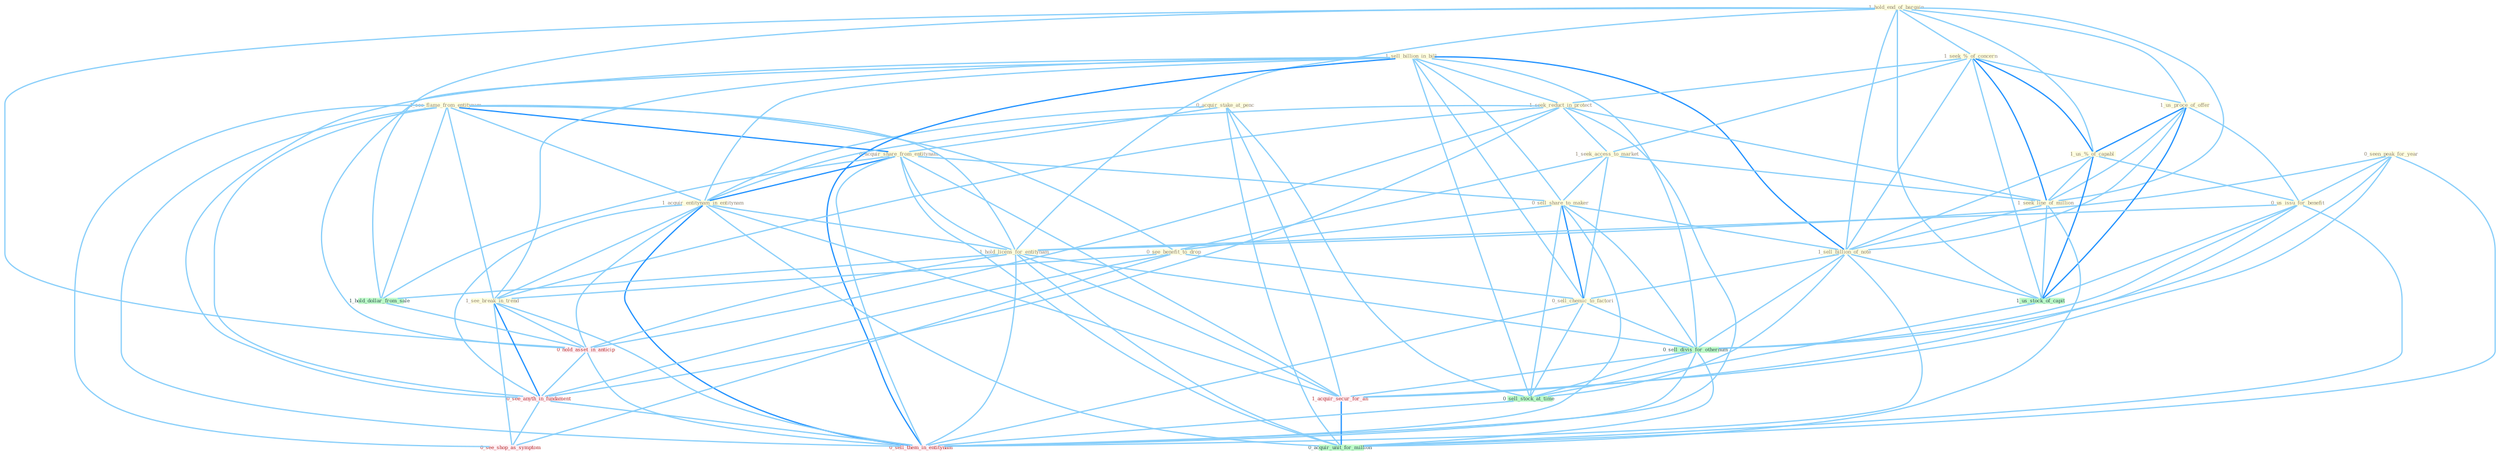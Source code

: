 Graph G{ 
    node
    [shape=polygon,style=filled,width=.5,height=.06,color="#BDFCC9",fixedsize=true,fontsize=4,
    fontcolor="#2f4f4f"];
    {node
    [color="#ffffe0", fontcolor="#8b7d6b"] "1_hold_end_of_bargain " "1_see_flame_from_entitynam " "0_acquir_stake_at_penc " "1_sell_billion_in_bill " "1_seek_%_of_concern " "1_seek_reduct_in_protect " "0_acquir_share_from_entitynam " "1_seek_access_to_market " "0_sell_share_to_maker " "0_seen_peak_for_year " "1_us_proce_of_offer " "1_us_%_of_capabl " "1_acquir_entitynam_in_entitynam " "1_seek_line_of_million " "1_sell_billion_of_note " "0_see_benefit_to_drop " "0_us_issu_for_benefit " "1_see_break_in_trend " "1_hold_licens_for_entitynam " "0_sell_chemic_to_factori "}
{node [color="#fff0f5", fontcolor="#b22222"] "1_acquir_secur_for_an " "0_hold_asset_in_anticip " "0_see_anyth_in_fundament " "0_see_shop_as_symptom " "0_sell_them_in_entitynam "}
edge [color="#B0E2FF"];

	"1_hold_end_of_bargain " -- "1_seek_%_of_concern " [w="1", color="#87cefa" ];
	"1_hold_end_of_bargain " -- "1_us_proce_of_offer " [w="1", color="#87cefa" ];
	"1_hold_end_of_bargain " -- "1_us_%_of_capabl " [w="1", color="#87cefa" ];
	"1_hold_end_of_bargain " -- "1_seek_line_of_million " [w="1", color="#87cefa" ];
	"1_hold_end_of_bargain " -- "1_sell_billion_of_note " [w="1", color="#87cefa" ];
	"1_hold_end_of_bargain " -- "1_hold_licens_for_entitynam " [w="1", color="#87cefa" ];
	"1_hold_end_of_bargain " -- "1_us_stock_of_capit " [w="1", color="#87cefa" ];
	"1_hold_end_of_bargain " -- "1_hold_dollar_from_sale " [w="1", color="#87cefa" ];
	"1_hold_end_of_bargain " -- "0_hold_asset_in_anticip " [w="1", color="#87cefa" ];
	"1_see_flame_from_entitynam " -- "0_acquir_share_from_entitynam " [w="2", color="#1e90ff" , len=0.8];
	"1_see_flame_from_entitynam " -- "1_acquir_entitynam_in_entitynam " [w="1", color="#87cefa" ];
	"1_see_flame_from_entitynam " -- "0_see_benefit_to_drop " [w="1", color="#87cefa" ];
	"1_see_flame_from_entitynam " -- "1_see_break_in_trend " [w="1", color="#87cefa" ];
	"1_see_flame_from_entitynam " -- "1_hold_licens_for_entitynam " [w="1", color="#87cefa" ];
	"1_see_flame_from_entitynam " -- "1_hold_dollar_from_sale " [w="1", color="#87cefa" ];
	"1_see_flame_from_entitynam " -- "0_see_anyth_in_fundament " [w="1", color="#87cefa" ];
	"1_see_flame_from_entitynam " -- "0_see_shop_as_symptom " [w="1", color="#87cefa" ];
	"1_see_flame_from_entitynam " -- "0_sell_them_in_entitynam " [w="1", color="#87cefa" ];
	"0_acquir_stake_at_penc " -- "0_acquir_share_from_entitynam " [w="1", color="#87cefa" ];
	"0_acquir_stake_at_penc " -- "1_acquir_entitynam_in_entitynam " [w="1", color="#87cefa" ];
	"0_acquir_stake_at_penc " -- "1_acquir_secur_for_an " [w="1", color="#87cefa" ];
	"0_acquir_stake_at_penc " -- "0_sell_stock_at_time " [w="1", color="#87cefa" ];
	"0_acquir_stake_at_penc " -- "0_acquir_unit_for_million " [w="1", color="#87cefa" ];
	"1_sell_billion_in_bill " -- "1_seek_reduct_in_protect " [w="1", color="#87cefa" ];
	"1_sell_billion_in_bill " -- "0_sell_share_to_maker " [w="1", color="#87cefa" ];
	"1_sell_billion_in_bill " -- "1_acquir_entitynam_in_entitynam " [w="1", color="#87cefa" ];
	"1_sell_billion_in_bill " -- "1_sell_billion_of_note " [w="2", color="#1e90ff" , len=0.8];
	"1_sell_billion_in_bill " -- "1_see_break_in_trend " [w="1", color="#87cefa" ];
	"1_sell_billion_in_bill " -- "0_sell_chemic_to_factori " [w="1", color="#87cefa" ];
	"1_sell_billion_in_bill " -- "0_sell_divis_for_othernum " [w="1", color="#87cefa" ];
	"1_sell_billion_in_bill " -- "0_hold_asset_in_anticip " [w="1", color="#87cefa" ];
	"1_sell_billion_in_bill " -- "0_sell_stock_at_time " [w="1", color="#87cefa" ];
	"1_sell_billion_in_bill " -- "0_see_anyth_in_fundament " [w="1", color="#87cefa" ];
	"1_sell_billion_in_bill " -- "0_sell_them_in_entitynam " [w="2", color="#1e90ff" , len=0.8];
	"1_seek_%_of_concern " -- "1_seek_reduct_in_protect " [w="1", color="#87cefa" ];
	"1_seek_%_of_concern " -- "1_seek_access_to_market " [w="1", color="#87cefa" ];
	"1_seek_%_of_concern " -- "1_us_proce_of_offer " [w="1", color="#87cefa" ];
	"1_seek_%_of_concern " -- "1_us_%_of_capabl " [w="2", color="#1e90ff" , len=0.8];
	"1_seek_%_of_concern " -- "1_seek_line_of_million " [w="2", color="#1e90ff" , len=0.8];
	"1_seek_%_of_concern " -- "1_sell_billion_of_note " [w="1", color="#87cefa" ];
	"1_seek_%_of_concern " -- "1_us_stock_of_capit " [w="1", color="#87cefa" ];
	"1_seek_reduct_in_protect " -- "1_seek_access_to_market " [w="1", color="#87cefa" ];
	"1_seek_reduct_in_protect " -- "1_acquir_entitynam_in_entitynam " [w="1", color="#87cefa" ];
	"1_seek_reduct_in_protect " -- "1_seek_line_of_million " [w="1", color="#87cefa" ];
	"1_seek_reduct_in_protect " -- "1_see_break_in_trend " [w="1", color="#87cefa" ];
	"1_seek_reduct_in_protect " -- "0_hold_asset_in_anticip " [w="1", color="#87cefa" ];
	"1_seek_reduct_in_protect " -- "0_see_anyth_in_fundament " [w="1", color="#87cefa" ];
	"1_seek_reduct_in_protect " -- "0_sell_them_in_entitynam " [w="1", color="#87cefa" ];
	"0_acquir_share_from_entitynam " -- "0_sell_share_to_maker " [w="1", color="#87cefa" ];
	"0_acquir_share_from_entitynam " -- "1_acquir_entitynam_in_entitynam " [w="2", color="#1e90ff" , len=0.8];
	"0_acquir_share_from_entitynam " -- "1_hold_licens_for_entitynam " [w="1", color="#87cefa" ];
	"0_acquir_share_from_entitynam " -- "1_acquir_secur_for_an " [w="1", color="#87cefa" ];
	"0_acquir_share_from_entitynam " -- "1_hold_dollar_from_sale " [w="1", color="#87cefa" ];
	"0_acquir_share_from_entitynam " -- "0_acquir_unit_for_million " [w="1", color="#87cefa" ];
	"0_acquir_share_from_entitynam " -- "0_sell_them_in_entitynam " [w="1", color="#87cefa" ];
	"1_seek_access_to_market " -- "0_sell_share_to_maker " [w="1", color="#87cefa" ];
	"1_seek_access_to_market " -- "1_seek_line_of_million " [w="1", color="#87cefa" ];
	"1_seek_access_to_market " -- "0_see_benefit_to_drop " [w="1", color="#87cefa" ];
	"1_seek_access_to_market " -- "0_sell_chemic_to_factori " [w="1", color="#87cefa" ];
	"0_sell_share_to_maker " -- "1_sell_billion_of_note " [w="1", color="#87cefa" ];
	"0_sell_share_to_maker " -- "0_see_benefit_to_drop " [w="1", color="#87cefa" ];
	"0_sell_share_to_maker " -- "0_sell_chemic_to_factori " [w="2", color="#1e90ff" , len=0.8];
	"0_sell_share_to_maker " -- "0_sell_divis_for_othernum " [w="1", color="#87cefa" ];
	"0_sell_share_to_maker " -- "0_sell_stock_at_time " [w="1", color="#87cefa" ];
	"0_sell_share_to_maker " -- "0_sell_them_in_entitynam " [w="1", color="#87cefa" ];
	"0_seen_peak_for_year " -- "0_us_issu_for_benefit " [w="1", color="#87cefa" ];
	"0_seen_peak_for_year " -- "1_hold_licens_for_entitynam " [w="1", color="#87cefa" ];
	"0_seen_peak_for_year " -- "0_sell_divis_for_othernum " [w="1", color="#87cefa" ];
	"0_seen_peak_for_year " -- "1_acquir_secur_for_an " [w="1", color="#87cefa" ];
	"0_seen_peak_for_year " -- "0_acquir_unit_for_million " [w="1", color="#87cefa" ];
	"1_us_proce_of_offer " -- "1_us_%_of_capabl " [w="2", color="#1e90ff" , len=0.8];
	"1_us_proce_of_offer " -- "1_seek_line_of_million " [w="1", color="#87cefa" ];
	"1_us_proce_of_offer " -- "1_sell_billion_of_note " [w="1", color="#87cefa" ];
	"1_us_proce_of_offer " -- "0_us_issu_for_benefit " [w="1", color="#87cefa" ];
	"1_us_proce_of_offer " -- "1_us_stock_of_capit " [w="2", color="#1e90ff" , len=0.8];
	"1_us_%_of_capabl " -- "1_seek_line_of_million " [w="1", color="#87cefa" ];
	"1_us_%_of_capabl " -- "1_sell_billion_of_note " [w="1", color="#87cefa" ];
	"1_us_%_of_capabl " -- "0_us_issu_for_benefit " [w="1", color="#87cefa" ];
	"1_us_%_of_capabl " -- "1_us_stock_of_capit " [w="2", color="#1e90ff" , len=0.8];
	"1_acquir_entitynam_in_entitynam " -- "1_see_break_in_trend " [w="1", color="#87cefa" ];
	"1_acquir_entitynam_in_entitynam " -- "1_hold_licens_for_entitynam " [w="1", color="#87cefa" ];
	"1_acquir_entitynam_in_entitynam " -- "1_acquir_secur_for_an " [w="1", color="#87cefa" ];
	"1_acquir_entitynam_in_entitynam " -- "0_hold_asset_in_anticip " [w="1", color="#87cefa" ];
	"1_acquir_entitynam_in_entitynam " -- "0_see_anyth_in_fundament " [w="1", color="#87cefa" ];
	"1_acquir_entitynam_in_entitynam " -- "0_acquir_unit_for_million " [w="1", color="#87cefa" ];
	"1_acquir_entitynam_in_entitynam " -- "0_sell_them_in_entitynam " [w="2", color="#1e90ff" , len=0.8];
	"1_seek_line_of_million " -- "1_sell_billion_of_note " [w="1", color="#87cefa" ];
	"1_seek_line_of_million " -- "1_us_stock_of_capit " [w="1", color="#87cefa" ];
	"1_seek_line_of_million " -- "0_acquir_unit_for_million " [w="1", color="#87cefa" ];
	"1_sell_billion_of_note " -- "0_sell_chemic_to_factori " [w="1", color="#87cefa" ];
	"1_sell_billion_of_note " -- "0_sell_divis_for_othernum " [w="1", color="#87cefa" ];
	"1_sell_billion_of_note " -- "1_us_stock_of_capit " [w="1", color="#87cefa" ];
	"1_sell_billion_of_note " -- "0_sell_stock_at_time " [w="1", color="#87cefa" ];
	"1_sell_billion_of_note " -- "0_sell_them_in_entitynam " [w="1", color="#87cefa" ];
	"0_see_benefit_to_drop " -- "1_see_break_in_trend " [w="1", color="#87cefa" ];
	"0_see_benefit_to_drop " -- "0_sell_chemic_to_factori " [w="1", color="#87cefa" ];
	"0_see_benefit_to_drop " -- "0_see_anyth_in_fundament " [w="1", color="#87cefa" ];
	"0_see_benefit_to_drop " -- "0_see_shop_as_symptom " [w="1", color="#87cefa" ];
	"0_us_issu_for_benefit " -- "1_hold_licens_for_entitynam " [w="1", color="#87cefa" ];
	"0_us_issu_for_benefit " -- "0_sell_divis_for_othernum " [w="1", color="#87cefa" ];
	"0_us_issu_for_benefit " -- "1_acquir_secur_for_an " [w="1", color="#87cefa" ];
	"0_us_issu_for_benefit " -- "1_us_stock_of_capit " [w="1", color="#87cefa" ];
	"0_us_issu_for_benefit " -- "0_acquir_unit_for_million " [w="1", color="#87cefa" ];
	"1_see_break_in_trend " -- "0_hold_asset_in_anticip " [w="1", color="#87cefa" ];
	"1_see_break_in_trend " -- "0_see_anyth_in_fundament " [w="2", color="#1e90ff" , len=0.8];
	"1_see_break_in_trend " -- "0_see_shop_as_symptom " [w="1", color="#87cefa" ];
	"1_see_break_in_trend " -- "0_sell_them_in_entitynam " [w="1", color="#87cefa" ];
	"1_hold_licens_for_entitynam " -- "0_sell_divis_for_othernum " [w="1", color="#87cefa" ];
	"1_hold_licens_for_entitynam " -- "1_acquir_secur_for_an " [w="1", color="#87cefa" ];
	"1_hold_licens_for_entitynam " -- "1_hold_dollar_from_sale " [w="1", color="#87cefa" ];
	"1_hold_licens_for_entitynam " -- "0_hold_asset_in_anticip " [w="1", color="#87cefa" ];
	"1_hold_licens_for_entitynam " -- "0_acquir_unit_for_million " [w="1", color="#87cefa" ];
	"1_hold_licens_for_entitynam " -- "0_sell_them_in_entitynam " [w="1", color="#87cefa" ];
	"0_sell_chemic_to_factori " -- "0_sell_divis_for_othernum " [w="1", color="#87cefa" ];
	"0_sell_chemic_to_factori " -- "0_sell_stock_at_time " [w="1", color="#87cefa" ];
	"0_sell_chemic_to_factori " -- "0_sell_them_in_entitynam " [w="1", color="#87cefa" ];
	"0_sell_divis_for_othernum " -- "1_acquir_secur_for_an " [w="1", color="#87cefa" ];
	"0_sell_divis_for_othernum " -- "0_sell_stock_at_time " [w="1", color="#87cefa" ];
	"0_sell_divis_for_othernum " -- "0_acquir_unit_for_million " [w="1", color="#87cefa" ];
	"0_sell_divis_for_othernum " -- "0_sell_them_in_entitynam " [w="1", color="#87cefa" ];
	"1_acquir_secur_for_an " -- "0_acquir_unit_for_million " [w="2", color="#1e90ff" , len=0.8];
	"1_us_stock_of_capit " -- "0_sell_stock_at_time " [w="1", color="#87cefa" ];
	"1_hold_dollar_from_sale " -- "0_hold_asset_in_anticip " [w="1", color="#87cefa" ];
	"0_hold_asset_in_anticip " -- "0_see_anyth_in_fundament " [w="1", color="#87cefa" ];
	"0_hold_asset_in_anticip " -- "0_sell_them_in_entitynam " [w="1", color="#87cefa" ];
	"0_sell_stock_at_time " -- "0_sell_them_in_entitynam " [w="1", color="#87cefa" ];
	"0_see_anyth_in_fundament " -- "0_see_shop_as_symptom " [w="1", color="#87cefa" ];
	"0_see_anyth_in_fundament " -- "0_sell_them_in_entitynam " [w="1", color="#87cefa" ];
}